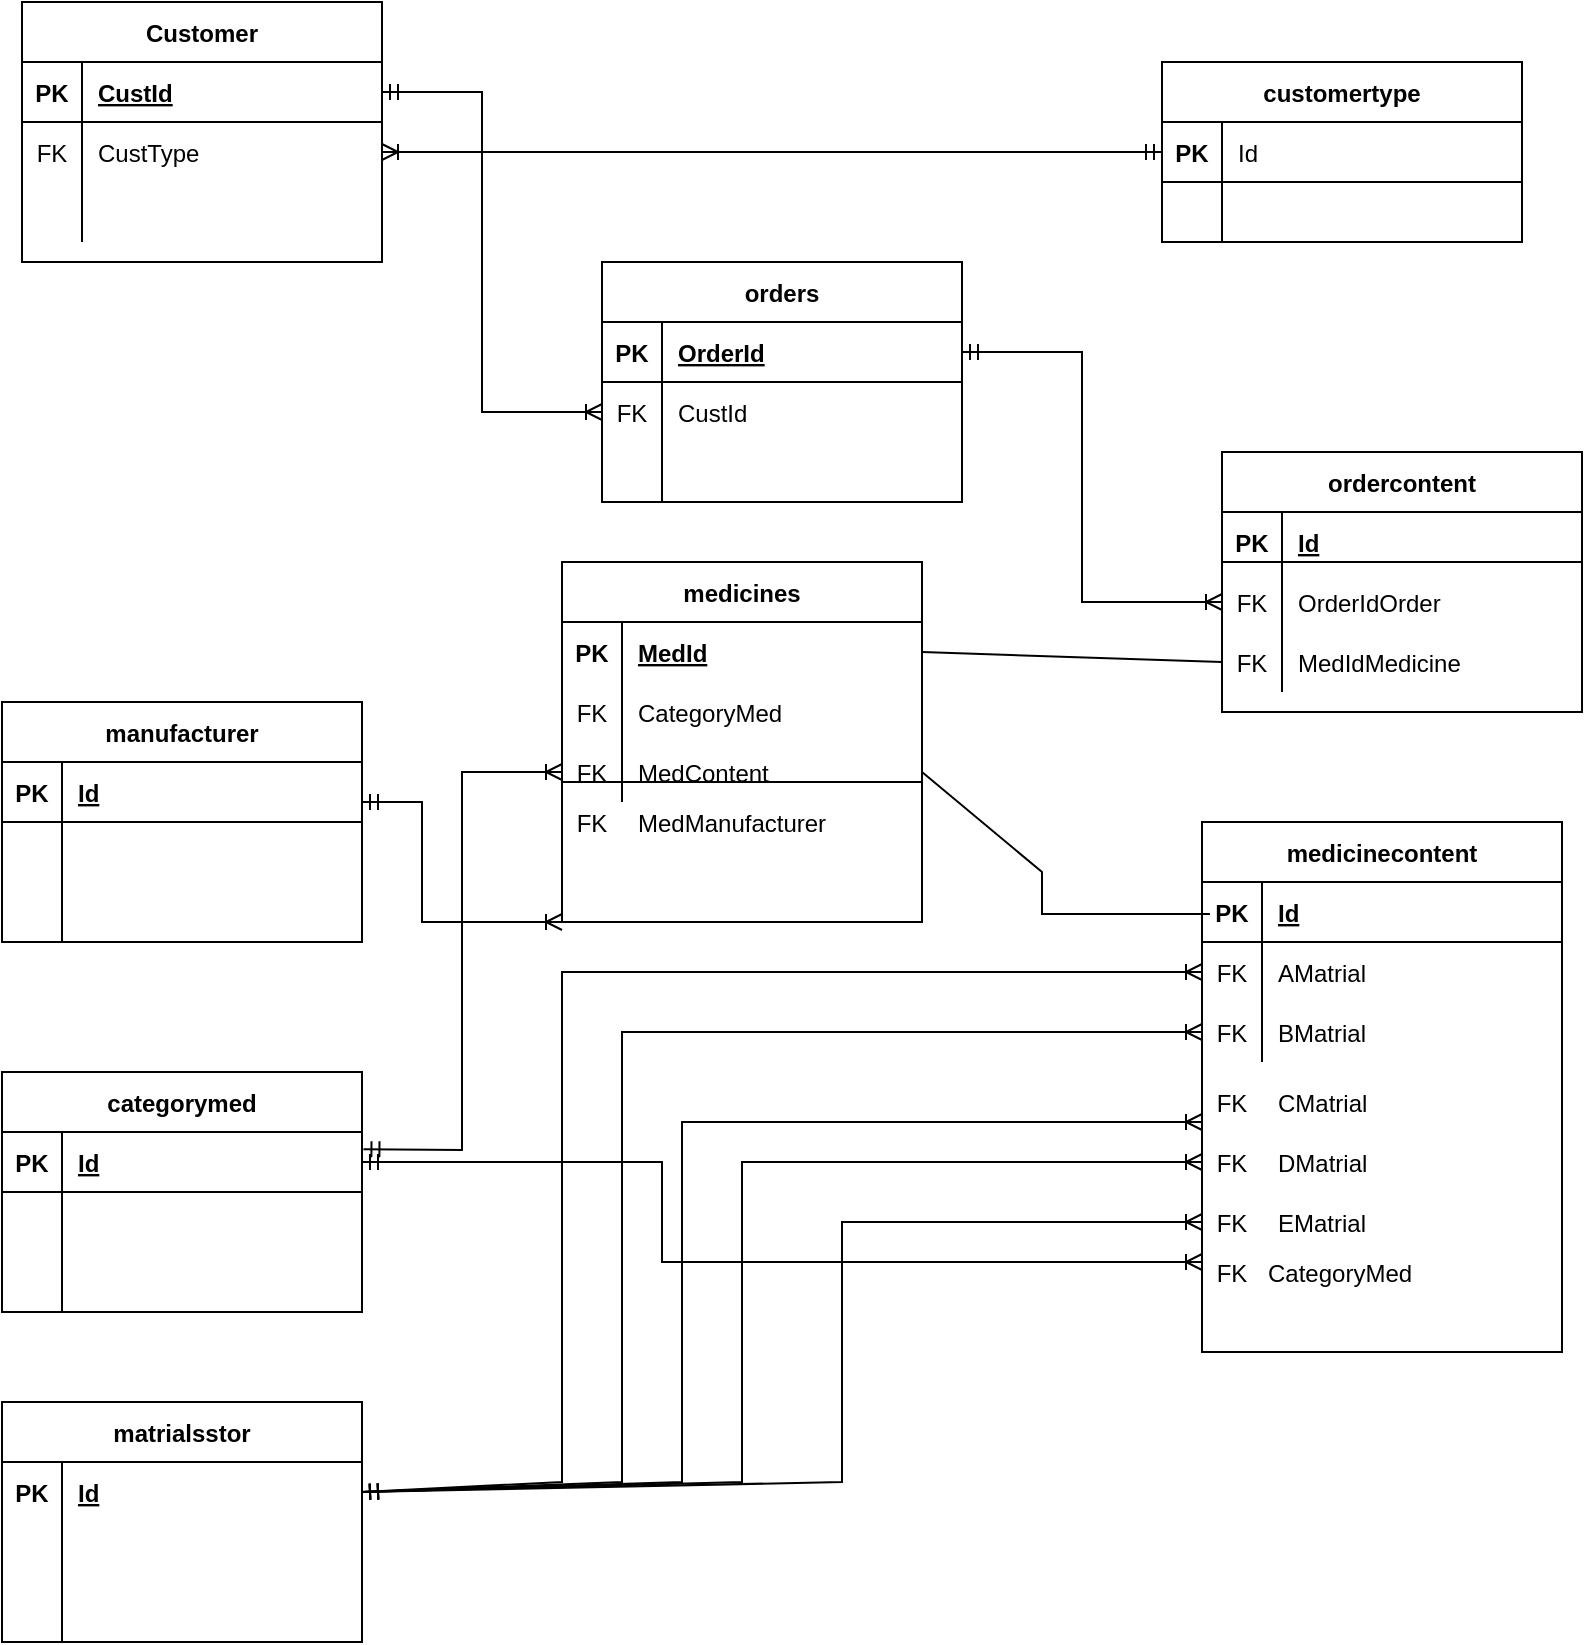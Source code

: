 <mxfile version="18.0.1" type="device"><diagram id="C5RBs43oDa-KdzZeNtuy" name="Page-1"><mxGraphModel dx="1278" dy="641" grid="1" gridSize="10" guides="1" tooltips="1" connect="1" arrows="1" fold="1" page="1" pageScale="1" pageWidth="827" pageHeight="1169" math="0" shadow="0"><root><mxCell id="WIyWlLk6GJQsqaUBKTNV-0"/><mxCell id="WIyWlLk6GJQsqaUBKTNV-1" parent="WIyWlLk6GJQsqaUBKTNV-0"/><mxCell id="3hdooBynMiAlXmGXLB-l-51" value="" style="fontSize=12;html=1;endArrow=ERoneToMany;startArrow=ERmandOne;rounded=0;exitX=1;exitY=0.667;exitDx=0;exitDy=0;exitPerimeter=0;" parent="WIyWlLk6GJQsqaUBKTNV-1" source="UzynnG4K169JAQrHwCgM-107" edge="1"><mxGeometry width="100" height="100" relative="1" as="geometry"><mxPoint x="400" y="910" as="sourcePoint"/><mxPoint x="290" y="480" as="targetPoint"/><Array as="points"><mxPoint x="220" y="420"/><mxPoint x="220" y="480"/></Array></mxGeometry></mxCell><mxCell id="UzynnG4K169JAQrHwCgM-10" value="Customer" style="shape=table;startSize=30;container=1;collapsible=1;childLayout=tableLayout;fixedRows=1;rowLines=0;fontStyle=1;align=center;resizeLast=1;" parent="WIyWlLk6GJQsqaUBKTNV-1" vertex="1"><mxGeometry x="20" y="20" width="180" height="130" as="geometry"/></mxCell><mxCell id="UzynnG4K169JAQrHwCgM-11" value="" style="shape=tableRow;horizontal=0;startSize=0;swimlaneHead=0;swimlaneBody=0;fillColor=none;collapsible=0;dropTarget=0;points=[[0,0.5],[1,0.5]];portConstraint=eastwest;top=0;left=0;right=0;bottom=0;" parent="UzynnG4K169JAQrHwCgM-10" vertex="1"><mxGeometry y="30" width="180" height="30" as="geometry"/></mxCell><mxCell id="UzynnG4K169JAQrHwCgM-12" value="PK" style="shape=partialRectangle;connectable=0;fillColor=none;top=0;left=0;bottom=0;right=0;editable=1;overflow=hidden;fontStyle=1" parent="UzynnG4K169JAQrHwCgM-11" vertex="1"><mxGeometry width="30" height="30" as="geometry"><mxRectangle width="30" height="30" as="alternateBounds"/></mxGeometry></mxCell><mxCell id="UzynnG4K169JAQrHwCgM-13" value="CustId" style="shape=partialRectangle;connectable=0;fillColor=none;top=0;left=0;bottom=0;right=0;align=left;spacingLeft=6;overflow=hidden;fontStyle=5" parent="UzynnG4K169JAQrHwCgM-11" vertex="1"><mxGeometry x="30" width="150" height="30" as="geometry"><mxRectangle width="150" height="30" as="alternateBounds"/></mxGeometry></mxCell><mxCell id="UzynnG4K169JAQrHwCgM-14" value="" style="shape=tableRow;horizontal=0;startSize=0;swimlaneHead=0;swimlaneBody=0;fillColor=none;collapsible=0;dropTarget=0;points=[[0,0.5],[1,0.5]];portConstraint=eastwest;top=0;left=0;right=0;bottom=0;" parent="UzynnG4K169JAQrHwCgM-10" vertex="1"><mxGeometry y="60" width="180" height="30" as="geometry"/></mxCell><mxCell id="UzynnG4K169JAQrHwCgM-15" value="FK" style="shape=partialRectangle;connectable=0;fillColor=none;top=0;left=0;bottom=0;right=0;editable=1;overflow=hidden;" parent="UzynnG4K169JAQrHwCgM-14" vertex="1"><mxGeometry width="30" height="30" as="geometry"><mxRectangle width="30" height="30" as="alternateBounds"/></mxGeometry></mxCell><mxCell id="UzynnG4K169JAQrHwCgM-16" value="CustType" style="shape=partialRectangle;connectable=0;fillColor=none;top=0;left=0;bottom=0;right=0;align=left;spacingLeft=6;overflow=hidden;" parent="UzynnG4K169JAQrHwCgM-14" vertex="1"><mxGeometry x="30" width="150" height="30" as="geometry"><mxRectangle width="150" height="30" as="alternateBounds"/></mxGeometry></mxCell><mxCell id="UzynnG4K169JAQrHwCgM-17" value="" style="shape=tableRow;horizontal=0;startSize=0;swimlaneHead=0;swimlaneBody=0;fillColor=none;collapsible=0;dropTarget=0;points=[[0,0.5],[1,0.5]];portConstraint=eastwest;top=0;left=0;right=0;bottom=0;" parent="UzynnG4K169JAQrHwCgM-10" vertex="1"><mxGeometry y="90" width="180" height="30" as="geometry"/></mxCell><mxCell id="UzynnG4K169JAQrHwCgM-18" value="" style="shape=partialRectangle;connectable=0;fillColor=none;top=0;left=0;bottom=0;right=0;editable=1;overflow=hidden;" parent="UzynnG4K169JAQrHwCgM-17" vertex="1"><mxGeometry width="30" height="30" as="geometry"><mxRectangle width="30" height="30" as="alternateBounds"/></mxGeometry></mxCell><mxCell id="UzynnG4K169JAQrHwCgM-19" value="" style="shape=partialRectangle;connectable=0;fillColor=none;top=0;left=0;bottom=0;right=0;align=left;spacingLeft=6;overflow=hidden;" parent="UzynnG4K169JAQrHwCgM-17" vertex="1"><mxGeometry x="30" width="150" height="30" as="geometry"><mxRectangle width="150" height="30" as="alternateBounds"/></mxGeometry></mxCell><mxCell id="UzynnG4K169JAQrHwCgM-20" value="" style="fontSize=12;html=1;endArrow=ERoneToMany;startArrow=ERmandOne;rounded=0;" parent="WIyWlLk6GJQsqaUBKTNV-1" source="UzynnG4K169JAQrHwCgM-22" target="UzynnG4K169JAQrHwCgM-14" edge="1"><mxGeometry width="100" height="100" relative="1" as="geometry"><mxPoint x="290" y="95" as="sourcePoint"/><mxPoint x="200" y="345" as="targetPoint"/></mxGeometry></mxCell><mxCell id="UzynnG4K169JAQrHwCgM-21" value="customertype" style="shape=table;startSize=30;container=1;collapsible=1;childLayout=tableLayout;fixedRows=1;rowLines=0;fontStyle=1;align=center;resizeLast=1;" parent="WIyWlLk6GJQsqaUBKTNV-1" vertex="1"><mxGeometry x="590" y="50" width="180" height="90" as="geometry"/></mxCell><mxCell id="UzynnG4K169JAQrHwCgM-22" value="" style="shape=tableRow;horizontal=0;startSize=0;swimlaneHead=0;swimlaneBody=0;fillColor=none;collapsible=0;dropTarget=0;points=[[0,0.5],[1,0.5]];portConstraint=eastwest;top=0;left=0;right=0;bottom=0;" parent="UzynnG4K169JAQrHwCgM-21" vertex="1"><mxGeometry y="30" width="180" height="30" as="geometry"/></mxCell><mxCell id="UzynnG4K169JAQrHwCgM-23" value="" style="shape=partialRectangle;connectable=0;fillColor=none;top=0;left=0;bottom=0;right=0;editable=1;overflow=hidden;" parent="UzynnG4K169JAQrHwCgM-22" vertex="1"><mxGeometry width="30" height="30" as="geometry"><mxRectangle width="30" height="30" as="alternateBounds"/></mxGeometry></mxCell><mxCell id="UzynnG4K169JAQrHwCgM-24" value="Id" style="shape=partialRectangle;connectable=0;fillColor=none;top=0;left=0;bottom=0;right=0;align=left;spacingLeft=6;overflow=hidden;" parent="UzynnG4K169JAQrHwCgM-22" vertex="1"><mxGeometry x="30" width="150" height="30" as="geometry"><mxRectangle width="150" height="30" as="alternateBounds"/></mxGeometry></mxCell><mxCell id="UzynnG4K169JAQrHwCgM-28" value="" style="shape=tableRow;horizontal=0;startSize=0;swimlaneHead=0;swimlaneBody=0;fillColor=none;collapsible=0;dropTarget=0;points=[[0,0.5],[1,0.5]];portConstraint=eastwest;top=0;left=0;right=0;bottom=0;" parent="UzynnG4K169JAQrHwCgM-21" vertex="1"><mxGeometry y="60" width="180" height="30" as="geometry"/></mxCell><mxCell id="UzynnG4K169JAQrHwCgM-29" value="" style="shape=partialRectangle;connectable=0;fillColor=none;top=0;left=0;bottom=0;right=0;editable=1;overflow=hidden;" parent="UzynnG4K169JAQrHwCgM-28" vertex="1"><mxGeometry width="30" height="30" as="geometry"><mxRectangle width="30" height="30" as="alternateBounds"/></mxGeometry></mxCell><mxCell id="UzynnG4K169JAQrHwCgM-30" value="" style="shape=partialRectangle;connectable=0;fillColor=none;top=0;left=0;bottom=0;right=0;align=left;spacingLeft=6;overflow=hidden;" parent="UzynnG4K169JAQrHwCgM-28" vertex="1"><mxGeometry x="30" width="150" height="30" as="geometry"><mxRectangle width="150" height="30" as="alternateBounds"/></mxGeometry></mxCell><mxCell id="UzynnG4K169JAQrHwCgM-31" value="orders" style="shape=table;startSize=30;container=1;collapsible=1;childLayout=tableLayout;fixedRows=1;rowLines=0;fontStyle=1;align=center;resizeLast=1;" parent="WIyWlLk6GJQsqaUBKTNV-1" vertex="1"><mxGeometry x="310" y="150" width="180" height="120" as="geometry"/></mxCell><mxCell id="UzynnG4K169JAQrHwCgM-32" value="" style="shape=tableRow;horizontal=0;startSize=0;swimlaneHead=0;swimlaneBody=0;fillColor=none;collapsible=0;dropTarget=0;points=[[0,0.5],[1,0.5]];portConstraint=eastwest;top=0;left=0;right=0;bottom=0;" parent="UzynnG4K169JAQrHwCgM-31" vertex="1"><mxGeometry y="30" width="180" height="30" as="geometry"/></mxCell><mxCell id="UzynnG4K169JAQrHwCgM-33" value="PK" style="shape=partialRectangle;connectable=0;fillColor=none;top=0;left=0;bottom=0;right=0;editable=1;overflow=hidden;fontStyle=1" parent="UzynnG4K169JAQrHwCgM-32" vertex="1"><mxGeometry width="30" height="30" as="geometry"><mxRectangle width="30" height="30" as="alternateBounds"/></mxGeometry></mxCell><mxCell id="UzynnG4K169JAQrHwCgM-34" value="OrderId" style="shape=partialRectangle;connectable=0;fillColor=none;top=0;left=0;bottom=0;right=0;align=left;spacingLeft=6;overflow=hidden;fontStyle=5" parent="UzynnG4K169JAQrHwCgM-32" vertex="1"><mxGeometry x="30" width="150" height="30" as="geometry"><mxRectangle width="150" height="30" as="alternateBounds"/></mxGeometry></mxCell><mxCell id="UzynnG4K169JAQrHwCgM-35" value="" style="shape=tableRow;horizontal=0;startSize=0;swimlaneHead=0;swimlaneBody=0;fillColor=none;collapsible=0;dropTarget=0;points=[[0,0.5],[1,0.5]];portConstraint=eastwest;top=0;left=0;right=0;bottom=0;" parent="UzynnG4K169JAQrHwCgM-31" vertex="1"><mxGeometry y="60" width="180" height="30" as="geometry"/></mxCell><mxCell id="UzynnG4K169JAQrHwCgM-36" value="FK" style="shape=partialRectangle;connectable=0;fillColor=none;top=0;left=0;bottom=0;right=0;editable=1;overflow=hidden;" parent="UzynnG4K169JAQrHwCgM-35" vertex="1"><mxGeometry width="30" height="30" as="geometry"><mxRectangle width="30" height="30" as="alternateBounds"/></mxGeometry></mxCell><mxCell id="UzynnG4K169JAQrHwCgM-37" value="CustId" style="shape=partialRectangle;connectable=0;fillColor=none;top=0;left=0;bottom=0;right=0;align=left;spacingLeft=6;overflow=hidden;" parent="UzynnG4K169JAQrHwCgM-35" vertex="1"><mxGeometry x="30" width="150" height="30" as="geometry"><mxRectangle width="150" height="30" as="alternateBounds"/></mxGeometry></mxCell><mxCell id="UzynnG4K169JAQrHwCgM-38" value="" style="shape=tableRow;horizontal=0;startSize=0;swimlaneHead=0;swimlaneBody=0;fillColor=none;collapsible=0;dropTarget=0;points=[[0,0.5],[1,0.5]];portConstraint=eastwest;top=0;left=0;right=0;bottom=0;" parent="UzynnG4K169JAQrHwCgM-31" vertex="1"><mxGeometry y="90" width="180" height="30" as="geometry"/></mxCell><mxCell id="UzynnG4K169JAQrHwCgM-39" value="" style="shape=partialRectangle;connectable=0;fillColor=none;top=0;left=0;bottom=0;right=0;editable=1;overflow=hidden;" parent="UzynnG4K169JAQrHwCgM-38" vertex="1"><mxGeometry width="30" height="30" as="geometry"><mxRectangle width="30" height="30" as="alternateBounds"/></mxGeometry></mxCell><mxCell id="UzynnG4K169JAQrHwCgM-40" value="" style="shape=partialRectangle;connectable=0;fillColor=none;top=0;left=0;bottom=0;right=0;align=left;spacingLeft=6;overflow=hidden;" parent="UzynnG4K169JAQrHwCgM-38" vertex="1"><mxGeometry x="30" width="150" height="30" as="geometry"><mxRectangle width="150" height="30" as="alternateBounds"/></mxGeometry></mxCell><mxCell id="UzynnG4K169JAQrHwCgM-41" value="" style="fontSize=12;html=1;endArrow=ERoneToMany;startArrow=ERmandOne;rounded=0;entryX=0;entryY=0.5;entryDx=0;entryDy=0;exitX=1;exitY=0.5;exitDx=0;exitDy=0;" parent="WIyWlLk6GJQsqaUBKTNV-1" source="UzynnG4K169JAQrHwCgM-11" target="UzynnG4K169JAQrHwCgM-35" edge="1"><mxGeometry width="100" height="100" relative="1" as="geometry"><mxPoint x="200" y="60" as="sourcePoint"/><mxPoint x="210" y="105" as="targetPoint"/><Array as="points"><mxPoint x="250" y="65"/><mxPoint x="250" y="225"/></Array></mxGeometry></mxCell><mxCell id="UzynnG4K169JAQrHwCgM-42" value="ordercontent" style="shape=table;startSize=30;container=1;collapsible=1;childLayout=tableLayout;fixedRows=1;rowLines=0;fontStyle=1;align=center;resizeLast=1;" parent="WIyWlLk6GJQsqaUBKTNV-1" vertex="1"><mxGeometry x="620" y="245" width="180" height="130" as="geometry"/></mxCell><mxCell id="UzynnG4K169JAQrHwCgM-43" value="" style="shape=tableRow;horizontal=0;startSize=0;swimlaneHead=0;swimlaneBody=0;fillColor=none;collapsible=0;dropTarget=0;points=[[0,0.5],[1,0.5]];portConstraint=eastwest;top=0;left=0;right=0;bottom=0;shadow=0;sketch=0;rounded=0;swimlaneLine=1;" parent="UzynnG4K169JAQrHwCgM-42" vertex="1"><mxGeometry y="30" width="180" height="30" as="geometry"/></mxCell><mxCell id="UzynnG4K169JAQrHwCgM-44" value="" style="shape=partialRectangle;connectable=0;fillColor=none;top=0;left=0;bottom=0;right=0;editable=1;overflow=hidden;fontStyle=1" parent="UzynnG4K169JAQrHwCgM-43" vertex="1"><mxGeometry width="30" height="30" as="geometry"><mxRectangle width="30" height="30" as="alternateBounds"/></mxGeometry></mxCell><mxCell id="UzynnG4K169JAQrHwCgM-45" value="Id" style="shape=partialRectangle;connectable=0;fillColor=none;top=0;left=0;bottom=0;right=0;align=left;spacingLeft=6;overflow=hidden;fontStyle=5;strokeWidth=1;strokeColor=default;perimeterSpacing=0;" parent="UzynnG4K169JAQrHwCgM-43" vertex="1"><mxGeometry x="30" width="150" height="30" as="geometry"><mxRectangle width="150" height="30" as="alternateBounds"/></mxGeometry></mxCell><mxCell id="UzynnG4K169JAQrHwCgM-46" value="" style="shape=tableRow;horizontal=0;startSize=0;swimlaneHead=0;swimlaneBody=0;fillColor=none;collapsible=0;dropTarget=0;points=[[0,0.5],[1,0.5]];portConstraint=eastwest;top=0;left=0;right=0;bottom=0;" parent="UzynnG4K169JAQrHwCgM-42" vertex="1"><mxGeometry y="60" width="180" height="30" as="geometry"/></mxCell><mxCell id="UzynnG4K169JAQrHwCgM-47" value="FK" style="shape=partialRectangle;connectable=0;fillColor=none;top=0;left=0;bottom=0;right=0;editable=1;overflow=hidden;" parent="UzynnG4K169JAQrHwCgM-46" vertex="1"><mxGeometry width="30" height="30" as="geometry"><mxRectangle width="30" height="30" as="alternateBounds"/></mxGeometry></mxCell><mxCell id="UzynnG4K169JAQrHwCgM-48" value="OrderIdOrder" style="shape=partialRectangle;connectable=0;fillColor=none;top=0;left=0;bottom=0;right=0;align=left;spacingLeft=6;overflow=hidden;" parent="UzynnG4K169JAQrHwCgM-46" vertex="1"><mxGeometry x="30" width="150" height="30" as="geometry"><mxRectangle width="150" height="30" as="alternateBounds"/></mxGeometry></mxCell><mxCell id="UzynnG4K169JAQrHwCgM-49" value="" style="shape=tableRow;horizontal=0;startSize=0;swimlaneHead=0;swimlaneBody=0;fillColor=none;collapsible=0;dropTarget=0;points=[[0,0.5],[1,0.5]];portConstraint=eastwest;top=0;left=0;right=0;bottom=0;" parent="UzynnG4K169JAQrHwCgM-42" vertex="1"><mxGeometry y="90" width="180" height="30" as="geometry"/></mxCell><mxCell id="UzynnG4K169JAQrHwCgM-50" value="FK" style="shape=partialRectangle;connectable=0;fillColor=none;top=0;left=0;bottom=0;right=0;editable=1;overflow=hidden;" parent="UzynnG4K169JAQrHwCgM-49" vertex="1"><mxGeometry width="30" height="30" as="geometry"><mxRectangle width="30" height="30" as="alternateBounds"/></mxGeometry></mxCell><mxCell id="UzynnG4K169JAQrHwCgM-51" value="MedIdMedicine" style="shape=partialRectangle;connectable=0;fillColor=none;top=0;left=0;bottom=0;right=0;align=left;spacingLeft=6;overflow=hidden;" parent="UzynnG4K169JAQrHwCgM-49" vertex="1"><mxGeometry x="30" width="150" height="30" as="geometry"><mxRectangle width="150" height="30" as="alternateBounds"/></mxGeometry></mxCell><mxCell id="UzynnG4K169JAQrHwCgM-52" value="" style="fontSize=12;html=1;endArrow=ERoneToMany;startArrow=ERmandOne;rounded=0;entryX=0;entryY=0.5;entryDx=0;entryDy=0;exitX=1;exitY=0.5;exitDx=0;exitDy=0;" parent="WIyWlLk6GJQsqaUBKTNV-1" source="UzynnG4K169JAQrHwCgM-32" target="UzynnG4K169JAQrHwCgM-46" edge="1"><mxGeometry width="100" height="100" relative="1" as="geometry"><mxPoint x="200" y="320" as="sourcePoint"/><mxPoint x="120" y="260" as="targetPoint"/><Array as="points"><mxPoint x="550" y="195"/><mxPoint x="550" y="320"/></Array></mxGeometry></mxCell><mxCell id="UzynnG4K169JAQrHwCgM-54" value="medicines" style="shape=table;startSize=30;container=1;collapsible=1;childLayout=tableLayout;fixedRows=1;rowLines=0;fontStyle=1;align=center;resizeLast=1;" parent="WIyWlLk6GJQsqaUBKTNV-1" vertex="1"><mxGeometry x="290" y="300" width="180" height="180" as="geometry"/></mxCell><mxCell id="UzynnG4K169JAQrHwCgM-55" value="" style="shape=tableRow;horizontal=0;startSize=0;swimlaneHead=0;swimlaneBody=0;fillColor=none;collapsible=0;dropTarget=0;points=[[0,0.5],[1,0.5]];portConstraint=eastwest;top=0;left=0;right=0;bottom=0;" parent="UzynnG4K169JAQrHwCgM-54" vertex="1"><mxGeometry y="30" width="180" height="30" as="geometry"/></mxCell><mxCell id="UzynnG4K169JAQrHwCgM-56" value="PK" style="shape=partialRectangle;connectable=0;fillColor=none;top=0;left=0;bottom=0;right=0;editable=1;overflow=hidden;fontStyle=1" parent="UzynnG4K169JAQrHwCgM-55" vertex="1"><mxGeometry width="30" height="30" as="geometry"><mxRectangle width="30" height="30" as="alternateBounds"/></mxGeometry></mxCell><mxCell id="UzynnG4K169JAQrHwCgM-57" value="MedId" style="shape=partialRectangle;connectable=0;fillColor=none;top=0;left=0;bottom=0;right=0;align=left;spacingLeft=6;overflow=hidden;fontStyle=5" parent="UzynnG4K169JAQrHwCgM-55" vertex="1"><mxGeometry x="30" width="150" height="30" as="geometry"><mxRectangle width="150" height="30" as="alternateBounds"/></mxGeometry></mxCell><mxCell id="UzynnG4K169JAQrHwCgM-58" value="" style="shape=tableRow;horizontal=0;startSize=0;swimlaneHead=0;swimlaneBody=0;fillColor=none;collapsible=0;dropTarget=0;points=[[0,0.5],[1,0.5]];portConstraint=eastwest;top=0;left=0;right=0;bottom=0;" parent="UzynnG4K169JAQrHwCgM-54" vertex="1"><mxGeometry y="60" width="180" height="30" as="geometry"/></mxCell><mxCell id="UzynnG4K169JAQrHwCgM-59" value="FK" style="shape=partialRectangle;connectable=0;fillColor=none;top=0;left=0;bottom=0;right=0;editable=1;overflow=hidden;" parent="UzynnG4K169JAQrHwCgM-58" vertex="1"><mxGeometry width="30" height="30" as="geometry"><mxRectangle width="30" height="30" as="alternateBounds"/></mxGeometry></mxCell><mxCell id="UzynnG4K169JAQrHwCgM-60" value="CategoryMed" style="shape=partialRectangle;connectable=0;fillColor=none;top=0;left=0;bottom=0;right=0;align=left;spacingLeft=6;overflow=hidden;" parent="UzynnG4K169JAQrHwCgM-58" vertex="1"><mxGeometry x="30" width="150" height="30" as="geometry"><mxRectangle width="150" height="30" as="alternateBounds"/></mxGeometry></mxCell><mxCell id="UzynnG4K169JAQrHwCgM-61" value="" style="shape=tableRow;horizontal=0;startSize=0;swimlaneHead=0;swimlaneBody=0;fillColor=none;collapsible=0;dropTarget=0;points=[[0,0.5],[1,0.5]];portConstraint=eastwest;top=0;left=0;right=0;bottom=0;" parent="UzynnG4K169JAQrHwCgM-54" vertex="1"><mxGeometry y="90" width="180" height="30" as="geometry"/></mxCell><mxCell id="UzynnG4K169JAQrHwCgM-62" value="FK" style="shape=partialRectangle;connectable=0;fillColor=none;top=0;left=0;bottom=0;right=0;editable=1;overflow=hidden;" parent="UzynnG4K169JAQrHwCgM-61" vertex="1"><mxGeometry width="30" height="30" as="geometry"><mxRectangle width="30" height="30" as="alternateBounds"/></mxGeometry></mxCell><mxCell id="UzynnG4K169JAQrHwCgM-63" value="MedContent" style="shape=partialRectangle;connectable=0;fillColor=none;top=0;left=0;bottom=0;right=0;align=left;spacingLeft=6;overflow=hidden;" parent="UzynnG4K169JAQrHwCgM-61" vertex="1"><mxGeometry x="30" width="150" height="30" as="geometry"><mxRectangle width="150" height="30" as="alternateBounds"/></mxGeometry></mxCell><mxCell id="UzynnG4K169JAQrHwCgM-64" value="" style="shape=tableRow;horizontal=0;startSize=0;swimlaneHead=0;swimlaneBody=0;fillColor=none;collapsible=0;dropTarget=0;points=[[0,0.5],[1,0.5]];portConstraint=eastwest;top=0;left=0;right=0;bottom=1;" parent="WIyWlLk6GJQsqaUBKTNV-1" vertex="1"><mxGeometry x="620" y="270" width="180" height="30" as="geometry"/></mxCell><mxCell id="UzynnG4K169JAQrHwCgM-65" value="PK" style="shape=partialRectangle;connectable=0;fillColor=none;top=0;left=0;bottom=0;right=0;fontStyle=1;overflow=hidden;" parent="UzynnG4K169JAQrHwCgM-64" vertex="1"><mxGeometry y="5" width="30" height="30" as="geometry"><mxRectangle width="30" height="30" as="alternateBounds"/></mxGeometry></mxCell><mxCell id="UzynnG4K169JAQrHwCgM-68" value="" style="shape=tableRow;horizontal=0;startSize=0;swimlaneHead=0;swimlaneBody=0;fillColor=none;collapsible=0;dropTarget=0;points=[[0,0.5],[1,0.5]];portConstraint=eastwest;top=0;left=0;right=0;bottom=1;" parent="WIyWlLk6GJQsqaUBKTNV-1" vertex="1"><mxGeometry x="590" y="100" width="180" height="10" as="geometry"/></mxCell><mxCell id="UzynnG4K169JAQrHwCgM-69" value="PK" style="shape=partialRectangle;connectable=0;fillColor=none;top=0;left=0;bottom=0;right=0;fontStyle=1;overflow=hidden;" parent="WIyWlLk6GJQsqaUBKTNV-1" vertex="1"><mxGeometry x="590" y="80" width="30" height="30" as="geometry"><mxRectangle width="30" height="30" as="alternateBounds"/></mxGeometry></mxCell><mxCell id="UzynnG4K169JAQrHwCgM-70" value="" style="shape=tableRow;horizontal=0;startSize=0;swimlaneHead=0;swimlaneBody=0;fillColor=none;collapsible=0;dropTarget=0;points=[[0,0.5],[1,0.5]];portConstraint=eastwest;top=0;left=0;right=0;bottom=1;fontStyle=1" parent="WIyWlLk6GJQsqaUBKTNV-1" vertex="1"><mxGeometry x="20" y="70" width="180" height="10" as="geometry"/></mxCell><mxCell id="UzynnG4K169JAQrHwCgM-71" value="" style="shape=tableRow;horizontal=0;startSize=0;swimlaneHead=0;swimlaneBody=0;fillColor=none;collapsible=0;dropTarget=0;points=[[0,0.5],[1,0.5]];portConstraint=eastwest;top=0;left=0;right=0;bottom=1;fontStyle=1" parent="WIyWlLk6GJQsqaUBKTNV-1" vertex="1"><mxGeometry x="310" y="200" width="180" height="10" as="geometry"/></mxCell><mxCell id="UzynnG4K169JAQrHwCgM-73" value="MedManufacturer" style="shape=partialRectangle;connectable=0;fillColor=none;top=0;left=0;bottom=0;right=0;align=left;spacingLeft=6;overflow=hidden;" parent="WIyWlLk6GJQsqaUBKTNV-1" vertex="1"><mxGeometry x="320" y="415" width="150" height="30" as="geometry"><mxRectangle width="150" height="30" as="alternateBounds"/></mxGeometry></mxCell><mxCell id="UzynnG4K169JAQrHwCgM-74" value="FK" style="shape=partialRectangle;connectable=0;fillColor=none;top=0;left=0;bottom=0;right=0;editable=1;overflow=hidden;" parent="WIyWlLk6GJQsqaUBKTNV-1" vertex="1"><mxGeometry x="290" y="415" width="30" height="30" as="geometry"><mxRectangle width="30" height="30" as="alternateBounds"/></mxGeometry></mxCell><mxCell id="UzynnG4K169JAQrHwCgM-106" value="manufacturer" style="shape=table;startSize=30;container=1;collapsible=1;childLayout=tableLayout;fixedRows=1;rowLines=0;fontStyle=1;align=center;resizeLast=1;" parent="WIyWlLk6GJQsqaUBKTNV-1" vertex="1"><mxGeometry x="10" y="370" width="180" height="120" as="geometry"/></mxCell><mxCell id="UzynnG4K169JAQrHwCgM-107" value="" style="shape=tableRow;horizontal=0;startSize=0;swimlaneHead=0;swimlaneBody=0;fillColor=none;collapsible=0;dropTarget=0;points=[[0,0.5],[1,0.5]];portConstraint=eastwest;top=0;left=0;right=0;bottom=0;" parent="UzynnG4K169JAQrHwCgM-106" vertex="1"><mxGeometry y="30" width="180" height="30" as="geometry"/></mxCell><mxCell id="UzynnG4K169JAQrHwCgM-108" value="PK" style="shape=partialRectangle;connectable=0;fillColor=none;top=0;left=0;bottom=0;right=0;editable=1;overflow=hidden;fontStyle=1" parent="UzynnG4K169JAQrHwCgM-107" vertex="1"><mxGeometry width="30" height="30" as="geometry"><mxRectangle width="30" height="30" as="alternateBounds"/></mxGeometry></mxCell><mxCell id="UzynnG4K169JAQrHwCgM-109" value="Id" style="shape=partialRectangle;connectable=0;fillColor=none;top=0;left=0;bottom=0;right=0;align=left;spacingLeft=6;overflow=hidden;fontStyle=5" parent="UzynnG4K169JAQrHwCgM-107" vertex="1"><mxGeometry x="30" width="150" height="30" as="geometry"><mxRectangle width="150" height="30" as="alternateBounds"/></mxGeometry></mxCell><mxCell id="UzynnG4K169JAQrHwCgM-110" value="" style="shape=tableRow;horizontal=0;startSize=0;swimlaneHead=0;swimlaneBody=0;fillColor=none;collapsible=0;dropTarget=0;points=[[0,0.5],[1,0.5]];portConstraint=eastwest;top=0;left=0;right=0;bottom=0;" parent="UzynnG4K169JAQrHwCgM-106" vertex="1"><mxGeometry y="60" width="180" height="30" as="geometry"/></mxCell><mxCell id="UzynnG4K169JAQrHwCgM-111" value="" style="shape=partialRectangle;connectable=0;fillColor=none;top=0;left=0;bottom=0;right=0;editable=1;overflow=hidden;" parent="UzynnG4K169JAQrHwCgM-110" vertex="1"><mxGeometry width="30" height="30" as="geometry"><mxRectangle width="30" height="30" as="alternateBounds"/></mxGeometry></mxCell><mxCell id="UzynnG4K169JAQrHwCgM-112" value="" style="shape=partialRectangle;connectable=0;fillColor=none;top=0;left=0;bottom=0;right=0;align=left;spacingLeft=6;overflow=hidden;" parent="UzynnG4K169JAQrHwCgM-110" vertex="1"><mxGeometry x="30" width="150" height="30" as="geometry"><mxRectangle width="150" height="30" as="alternateBounds"/></mxGeometry></mxCell><mxCell id="UzynnG4K169JAQrHwCgM-113" value="" style="shape=tableRow;horizontal=0;startSize=0;swimlaneHead=0;swimlaneBody=0;fillColor=none;collapsible=0;dropTarget=0;points=[[0,0.5],[1,0.5]];portConstraint=eastwest;top=0;left=0;right=0;bottom=0;" parent="UzynnG4K169JAQrHwCgM-106" vertex="1"><mxGeometry y="90" width="180" height="30" as="geometry"/></mxCell><mxCell id="UzynnG4K169JAQrHwCgM-114" value="" style="shape=partialRectangle;connectable=0;fillColor=none;top=0;left=0;bottom=0;right=0;editable=1;overflow=hidden;" parent="UzynnG4K169JAQrHwCgM-113" vertex="1"><mxGeometry width="30" height="30" as="geometry"><mxRectangle width="30" height="30" as="alternateBounds"/></mxGeometry></mxCell><mxCell id="UzynnG4K169JAQrHwCgM-115" value="" style="shape=partialRectangle;connectable=0;fillColor=none;top=0;left=0;bottom=0;right=0;align=left;spacingLeft=6;overflow=hidden;" parent="UzynnG4K169JAQrHwCgM-113" vertex="1"><mxGeometry x="30" width="150" height="30" as="geometry"><mxRectangle width="150" height="30" as="alternateBounds"/></mxGeometry></mxCell><mxCell id="UzynnG4K169JAQrHwCgM-127" value="" style="shape=tableRow;horizontal=0;startSize=0;swimlaneHead=0;swimlaneBody=0;fillColor=none;collapsible=0;dropTarget=0;points=[[0,0.5],[1,0.5]];portConstraint=eastwest;top=0;left=0;right=0;bottom=1;fontStyle=1" parent="WIyWlLk6GJQsqaUBKTNV-1" vertex="1"><mxGeometry x="10" y="420" width="180" height="10" as="geometry"/></mxCell><mxCell id="UzynnG4K169JAQrHwCgM-128" value="categorymed" style="shape=table;startSize=30;container=1;collapsible=1;childLayout=tableLayout;fixedRows=1;rowLines=0;fontStyle=1;align=center;resizeLast=1;" parent="WIyWlLk6GJQsqaUBKTNV-1" vertex="1"><mxGeometry x="10" y="555" width="180" height="120" as="geometry"/></mxCell><mxCell id="UzynnG4K169JAQrHwCgM-129" value="" style="shape=tableRow;horizontal=0;startSize=0;swimlaneHead=0;swimlaneBody=0;fillColor=none;collapsible=0;dropTarget=0;points=[[0,0.5],[1,0.5]];portConstraint=eastwest;top=0;left=0;right=0;bottom=0;" parent="UzynnG4K169JAQrHwCgM-128" vertex="1"><mxGeometry y="30" width="180" height="30" as="geometry"/></mxCell><mxCell id="UzynnG4K169JAQrHwCgM-130" value="PK" style="shape=partialRectangle;connectable=0;fillColor=none;top=0;left=0;bottom=0;right=0;editable=1;overflow=hidden;fontStyle=1" parent="UzynnG4K169JAQrHwCgM-129" vertex="1"><mxGeometry width="30" height="30" as="geometry"><mxRectangle width="30" height="30" as="alternateBounds"/></mxGeometry></mxCell><mxCell id="UzynnG4K169JAQrHwCgM-131" value="Id" style="shape=partialRectangle;connectable=0;fillColor=none;top=0;left=0;bottom=0;right=0;align=left;spacingLeft=6;overflow=hidden;fontStyle=5" parent="UzynnG4K169JAQrHwCgM-129" vertex="1"><mxGeometry x="30" width="150" height="30" as="geometry"><mxRectangle width="150" height="30" as="alternateBounds"/></mxGeometry></mxCell><mxCell id="UzynnG4K169JAQrHwCgM-132" value="" style="shape=tableRow;horizontal=0;startSize=0;swimlaneHead=0;swimlaneBody=0;fillColor=none;collapsible=0;dropTarget=0;points=[[0,0.5],[1,0.5]];portConstraint=eastwest;top=0;left=0;right=0;bottom=0;" parent="UzynnG4K169JAQrHwCgM-128" vertex="1"><mxGeometry y="60" width="180" height="30" as="geometry"/></mxCell><mxCell id="UzynnG4K169JAQrHwCgM-133" value="" style="shape=partialRectangle;connectable=0;fillColor=none;top=0;left=0;bottom=0;right=0;editable=1;overflow=hidden;" parent="UzynnG4K169JAQrHwCgM-132" vertex="1"><mxGeometry width="30" height="30" as="geometry"><mxRectangle width="30" height="30" as="alternateBounds"/></mxGeometry></mxCell><mxCell id="UzynnG4K169JAQrHwCgM-134" value="" style="shape=partialRectangle;connectable=0;fillColor=none;top=0;left=0;bottom=0;right=0;align=left;spacingLeft=6;overflow=hidden;" parent="UzynnG4K169JAQrHwCgM-132" vertex="1"><mxGeometry x="30" width="150" height="30" as="geometry"><mxRectangle width="150" height="30" as="alternateBounds"/></mxGeometry></mxCell><mxCell id="UzynnG4K169JAQrHwCgM-135" value="" style="shape=tableRow;horizontal=0;startSize=0;swimlaneHead=0;swimlaneBody=0;fillColor=none;collapsible=0;dropTarget=0;points=[[0,0.5],[1,0.5]];portConstraint=eastwest;top=0;left=0;right=0;bottom=0;" parent="UzynnG4K169JAQrHwCgM-128" vertex="1"><mxGeometry y="90" width="180" height="30" as="geometry"/></mxCell><mxCell id="UzynnG4K169JAQrHwCgM-136" value="" style="shape=partialRectangle;connectable=0;fillColor=none;top=0;left=0;bottom=0;right=0;editable=1;overflow=hidden;" parent="UzynnG4K169JAQrHwCgM-135" vertex="1"><mxGeometry width="30" height="30" as="geometry"><mxRectangle width="30" height="30" as="alternateBounds"/></mxGeometry></mxCell><mxCell id="UzynnG4K169JAQrHwCgM-137" value="" style="shape=partialRectangle;connectable=0;fillColor=none;top=0;left=0;bottom=0;right=0;align=left;spacingLeft=6;overflow=hidden;" parent="UzynnG4K169JAQrHwCgM-135" vertex="1"><mxGeometry x="30" width="150" height="30" as="geometry"><mxRectangle width="150" height="30" as="alternateBounds"/></mxGeometry></mxCell><mxCell id="UzynnG4K169JAQrHwCgM-138" value="" style="shape=tableRow;horizontal=0;startSize=0;swimlaneHead=0;swimlaneBody=0;fillColor=none;collapsible=0;dropTarget=0;points=[[0,0.5],[1,0.5]];portConstraint=eastwest;top=0;left=0;right=0;bottom=1;fontStyle=1" parent="WIyWlLk6GJQsqaUBKTNV-1" vertex="1"><mxGeometry x="10" y="605" width="180" height="10" as="geometry"/></mxCell><mxCell id="UzynnG4K169JAQrHwCgM-139" value="medicinecontent" style="shape=table;startSize=30;container=1;collapsible=1;childLayout=tableLayout;fixedRows=1;rowLines=0;fontStyle=1;align=center;resizeLast=1;" parent="WIyWlLk6GJQsqaUBKTNV-1" vertex="1"><mxGeometry x="610" y="430" width="180" height="265" as="geometry"/></mxCell><mxCell id="UzynnG4K169JAQrHwCgM-140" value="" style="shape=tableRow;horizontal=0;startSize=0;swimlaneHead=0;swimlaneBody=0;fillColor=none;collapsible=0;dropTarget=0;points=[[0,0.5],[1,0.5]];portConstraint=eastwest;top=0;left=0;right=0;bottom=0;" parent="UzynnG4K169JAQrHwCgM-139" vertex="1"><mxGeometry y="30" width="180" height="30" as="geometry"/></mxCell><mxCell id="UzynnG4K169JAQrHwCgM-141" value="PK" style="shape=partialRectangle;connectable=0;fillColor=none;top=0;left=0;bottom=0;right=0;editable=1;overflow=hidden;fontStyle=1" parent="UzynnG4K169JAQrHwCgM-140" vertex="1"><mxGeometry width="30" height="30" as="geometry"><mxRectangle width="30" height="30" as="alternateBounds"/></mxGeometry></mxCell><mxCell id="UzynnG4K169JAQrHwCgM-142" value="Id" style="shape=partialRectangle;connectable=0;fillColor=none;top=0;left=0;bottom=0;right=0;align=left;spacingLeft=6;overflow=hidden;fontStyle=5" parent="UzynnG4K169JAQrHwCgM-140" vertex="1"><mxGeometry x="30" width="150" height="30" as="geometry"><mxRectangle width="150" height="30" as="alternateBounds"/></mxGeometry></mxCell><mxCell id="UzynnG4K169JAQrHwCgM-143" value="" style="shape=tableRow;horizontal=0;startSize=0;swimlaneHead=0;swimlaneBody=0;fillColor=none;collapsible=0;dropTarget=0;points=[[0,0.5],[1,0.5]];portConstraint=eastwest;top=0;left=0;right=0;bottom=0;" parent="UzynnG4K169JAQrHwCgM-139" vertex="1"><mxGeometry y="60" width="180" height="30" as="geometry"/></mxCell><mxCell id="UzynnG4K169JAQrHwCgM-144" value="FK" style="shape=partialRectangle;connectable=0;fillColor=none;top=0;left=0;bottom=0;right=0;editable=1;overflow=hidden;" parent="UzynnG4K169JAQrHwCgM-143" vertex="1"><mxGeometry width="30" height="30" as="geometry"><mxRectangle width="30" height="30" as="alternateBounds"/></mxGeometry></mxCell><mxCell id="UzynnG4K169JAQrHwCgM-145" value="AMatrial" style="shape=partialRectangle;connectable=0;fillColor=none;top=0;left=0;bottom=0;right=0;align=left;spacingLeft=6;overflow=hidden;" parent="UzynnG4K169JAQrHwCgM-143" vertex="1"><mxGeometry x="30" width="150" height="30" as="geometry"><mxRectangle width="150" height="30" as="alternateBounds"/></mxGeometry></mxCell><mxCell id="UzynnG4K169JAQrHwCgM-146" value="" style="shape=tableRow;horizontal=0;startSize=0;swimlaneHead=0;swimlaneBody=0;fillColor=none;collapsible=0;dropTarget=0;points=[[0,0.5],[1,0.5]];portConstraint=eastwest;top=0;left=0;right=0;bottom=0;" parent="UzynnG4K169JAQrHwCgM-139" vertex="1"><mxGeometry y="90" width="180" height="30" as="geometry"/></mxCell><mxCell id="UzynnG4K169JAQrHwCgM-147" value="FK" style="shape=partialRectangle;connectable=0;fillColor=none;top=0;left=0;bottom=0;right=0;editable=1;overflow=hidden;" parent="UzynnG4K169JAQrHwCgM-146" vertex="1"><mxGeometry width="30" height="30" as="geometry"><mxRectangle width="30" height="30" as="alternateBounds"/></mxGeometry></mxCell><mxCell id="UzynnG4K169JAQrHwCgM-148" value="BMatrial" style="shape=partialRectangle;connectable=0;fillColor=none;top=0;left=0;bottom=0;right=0;align=left;spacingLeft=6;overflow=hidden;" parent="UzynnG4K169JAQrHwCgM-146" vertex="1"><mxGeometry x="30" width="150" height="30" as="geometry"><mxRectangle width="150" height="30" as="alternateBounds"/></mxGeometry></mxCell><mxCell id="UzynnG4K169JAQrHwCgM-149" value="" style="shape=tableRow;horizontal=0;startSize=0;swimlaneHead=0;swimlaneBody=0;fillColor=none;collapsible=0;dropTarget=0;points=[[0,0.5],[1,0.5]];portConstraint=eastwest;top=0;left=0;right=0;bottom=1;fontStyle=1" parent="WIyWlLk6GJQsqaUBKTNV-1" vertex="1"><mxGeometry x="610" y="480" width="180" height="10" as="geometry"/></mxCell><mxCell id="UzynnG4K169JAQrHwCgM-160" value="EMatrial" style="shape=partialRectangle;connectable=0;fillColor=none;top=0;left=0;bottom=0;right=0;align=left;spacingLeft=6;overflow=hidden;" parent="WIyWlLk6GJQsqaUBKTNV-1" vertex="1"><mxGeometry x="640" y="615" width="150" height="30" as="geometry"><mxRectangle width="150" height="30" as="alternateBounds"/></mxGeometry></mxCell><mxCell id="UzynnG4K169JAQrHwCgM-161" value="CategoryMed" style="shape=partialRectangle;connectable=0;fillColor=none;top=0;left=0;bottom=0;right=0;align=left;spacingLeft=6;overflow=hidden;" parent="WIyWlLk6GJQsqaUBKTNV-1" vertex="1"><mxGeometry x="635" y="640" width="150" height="30" as="geometry"><mxRectangle width="150" height="30" as="alternateBounds"/></mxGeometry></mxCell><mxCell id="UzynnG4K169JAQrHwCgM-162" value="DMatrial" style="shape=partialRectangle;connectable=0;fillColor=none;top=0;left=0;bottom=0;right=0;align=left;spacingLeft=6;overflow=hidden;" parent="WIyWlLk6GJQsqaUBKTNV-1" vertex="1"><mxGeometry x="640" y="585" width="150" height="30" as="geometry"><mxRectangle width="150" height="30" as="alternateBounds"/></mxGeometry></mxCell><mxCell id="UzynnG4K169JAQrHwCgM-163" value="CMatrial" style="shape=partialRectangle;connectable=0;fillColor=none;top=0;left=0;bottom=0;right=0;align=left;spacingLeft=6;overflow=hidden;" parent="WIyWlLk6GJQsqaUBKTNV-1" vertex="1"><mxGeometry x="640" y="555" width="150" height="30" as="geometry"><mxRectangle width="150" height="30" as="alternateBounds"/></mxGeometry></mxCell><mxCell id="UzynnG4K169JAQrHwCgM-164" value="FK" style="shape=partialRectangle;connectable=0;fillColor=none;top=0;left=0;bottom=0;right=0;editable=1;overflow=hidden;" parent="WIyWlLk6GJQsqaUBKTNV-1" vertex="1"><mxGeometry x="610" y="555" width="30" height="30" as="geometry"><mxRectangle width="30" height="30" as="alternateBounds"/></mxGeometry></mxCell><mxCell id="UzynnG4K169JAQrHwCgM-165" value="FK" style="shape=partialRectangle;connectable=0;fillColor=none;top=0;left=0;bottom=0;right=0;editable=1;overflow=hidden;" parent="WIyWlLk6GJQsqaUBKTNV-1" vertex="1"><mxGeometry x="610" y="615" width="30" height="30" as="geometry"><mxRectangle width="30" height="30" as="alternateBounds"/></mxGeometry></mxCell><mxCell id="UzynnG4K169JAQrHwCgM-166" value="FK" style="shape=partialRectangle;connectable=0;fillColor=none;top=0;left=0;bottom=0;right=0;editable=1;overflow=hidden;" parent="WIyWlLk6GJQsqaUBKTNV-1" vertex="1"><mxGeometry x="610" y="585" width="30" height="30" as="geometry"><mxRectangle width="30" height="30" as="alternateBounds"/></mxGeometry></mxCell><mxCell id="UzynnG4K169JAQrHwCgM-168" value="FK" style="shape=partialRectangle;connectable=0;fillColor=none;top=0;left=0;bottom=0;right=0;editable=1;overflow=hidden;" parent="WIyWlLk6GJQsqaUBKTNV-1" vertex="1"><mxGeometry x="610" y="640" width="30" height="30" as="geometry"><mxRectangle width="30" height="30" as="alternateBounds"/></mxGeometry></mxCell><mxCell id="UzynnG4K169JAQrHwCgM-170" value="matrialsstor" style="shape=table;startSize=30;container=1;collapsible=1;childLayout=tableLayout;fixedRows=1;rowLines=0;fontStyle=1;align=center;resizeLast=1;" parent="WIyWlLk6GJQsqaUBKTNV-1" vertex="1"><mxGeometry x="10" y="720" width="180" height="120" as="geometry"/></mxCell><mxCell id="UzynnG4K169JAQrHwCgM-171" value="" style="shape=tableRow;horizontal=0;startSize=0;swimlaneHead=0;swimlaneBody=0;fillColor=none;collapsible=0;dropTarget=0;points=[[0,0.5],[1,0.5]];portConstraint=eastwest;top=0;left=0;right=0;bottom=0;" parent="UzynnG4K169JAQrHwCgM-170" vertex="1"><mxGeometry y="30" width="180" height="30" as="geometry"/></mxCell><mxCell id="UzynnG4K169JAQrHwCgM-172" value="PK" style="shape=partialRectangle;connectable=0;fillColor=none;top=0;left=0;bottom=0;right=0;editable=1;overflow=hidden;fontStyle=1" parent="UzynnG4K169JAQrHwCgM-171" vertex="1"><mxGeometry width="30" height="30" as="geometry"><mxRectangle width="30" height="30" as="alternateBounds"/></mxGeometry></mxCell><mxCell id="UzynnG4K169JAQrHwCgM-173" value="Id" style="shape=partialRectangle;connectable=0;fillColor=none;top=0;left=0;bottom=0;right=0;align=left;spacingLeft=6;overflow=hidden;fontStyle=5" parent="UzynnG4K169JAQrHwCgM-171" vertex="1"><mxGeometry x="30" width="150" height="30" as="geometry"><mxRectangle width="150" height="30" as="alternateBounds"/></mxGeometry></mxCell><mxCell id="UzynnG4K169JAQrHwCgM-174" value="" style="shape=tableRow;horizontal=0;startSize=0;swimlaneHead=0;swimlaneBody=0;fillColor=none;collapsible=0;dropTarget=0;points=[[0,0.5],[1,0.5]];portConstraint=eastwest;top=0;left=0;right=0;bottom=0;" parent="UzynnG4K169JAQrHwCgM-170" vertex="1"><mxGeometry y="60" width="180" height="30" as="geometry"/></mxCell><mxCell id="UzynnG4K169JAQrHwCgM-175" value="" style="shape=partialRectangle;connectable=0;fillColor=none;top=0;left=0;bottom=0;right=0;editable=1;overflow=hidden;" parent="UzynnG4K169JAQrHwCgM-174" vertex="1"><mxGeometry width="30" height="30" as="geometry"><mxRectangle width="30" height="30" as="alternateBounds"/></mxGeometry></mxCell><mxCell id="UzynnG4K169JAQrHwCgM-176" value="" style="shape=partialRectangle;connectable=0;fillColor=none;top=0;left=0;bottom=0;right=0;align=left;spacingLeft=6;overflow=hidden;" parent="UzynnG4K169JAQrHwCgM-174" vertex="1"><mxGeometry x="30" width="150" height="30" as="geometry"><mxRectangle width="150" height="30" as="alternateBounds"/></mxGeometry></mxCell><mxCell id="UzynnG4K169JAQrHwCgM-177" value="" style="shape=tableRow;horizontal=0;startSize=0;swimlaneHead=0;swimlaneBody=0;fillColor=none;collapsible=0;dropTarget=0;points=[[0,0.5],[1,0.5]];portConstraint=eastwest;top=0;left=0;right=0;bottom=0;" parent="UzynnG4K169JAQrHwCgM-170" vertex="1"><mxGeometry y="90" width="180" height="30" as="geometry"/></mxCell><mxCell id="UzynnG4K169JAQrHwCgM-178" value="" style="shape=partialRectangle;connectable=0;fillColor=none;top=0;left=0;bottom=0;right=0;editable=1;overflow=hidden;" parent="UzynnG4K169JAQrHwCgM-177" vertex="1"><mxGeometry width="30" height="30" as="geometry"><mxRectangle width="30" height="30" as="alternateBounds"/></mxGeometry></mxCell><mxCell id="UzynnG4K169JAQrHwCgM-179" value="" style="shape=partialRectangle;connectable=0;fillColor=none;top=0;left=0;bottom=0;right=0;align=left;spacingLeft=6;overflow=hidden;" parent="UzynnG4K169JAQrHwCgM-177" vertex="1"><mxGeometry x="30" width="150" height="30" as="geometry"><mxRectangle width="150" height="30" as="alternateBounds"/></mxGeometry></mxCell><mxCell id="UzynnG4K169JAQrHwCgM-126" value="" style="shape=tableRow;horizontal=0;startSize=0;swimlaneHead=0;swimlaneBody=0;fillColor=none;collapsible=0;dropTarget=0;points=[[0,0.5],[1,0.5]];portConstraint=eastwest;top=0;left=0;right=0;bottom=1;fontStyle=1" parent="WIyWlLk6GJQsqaUBKTNV-1" vertex="1"><mxGeometry x="290" y="400" width="180" height="10" as="geometry"/></mxCell><mxCell id="UzynnG4K169JAQrHwCgM-184" value="" style="endArrow=none;html=1;rounded=0;endSize=999;exitX=1;exitY=0.5;exitDx=0;exitDy=0;entryX=0;entryY=0.5;entryDx=0;entryDy=0;" parent="WIyWlLk6GJQsqaUBKTNV-1" source="UzynnG4K169JAQrHwCgM-55" target="UzynnG4K169JAQrHwCgM-49" edge="1"><mxGeometry relative="1" as="geometry"><mxPoint x="310" y="370" as="sourcePoint"/><mxPoint x="453" y="675.62" as="targetPoint"/><Array as="points"/></mxGeometry></mxCell><mxCell id="UzynnG4K169JAQrHwCgM-193" value="" style="fontSize=12;html=1;endArrow=ERoneToMany;startArrow=ERmandOne;rounded=0;exitX=1.004;exitY=0.287;exitDx=0;exitDy=0;exitPerimeter=0;entryX=0;entryY=0.5;entryDx=0;entryDy=0;" parent="WIyWlLk6GJQsqaUBKTNV-1" source="UzynnG4K169JAQrHwCgM-129" target="UzynnG4K169JAQrHwCgM-61" edge="1"><mxGeometry width="100" height="100" relative="1" as="geometry"><mxPoint x="120" y="740.0" as="sourcePoint"/><mxPoint x="400" y="600" as="targetPoint"/><Array as="points"><mxPoint x="240" y="594"/><mxPoint x="240" y="455"/><mxPoint x="240" y="405"/></Array></mxGeometry></mxCell><mxCell id="UzynnG4K169JAQrHwCgM-195" value="" style="endArrow=none;html=1;rounded=0;endSize=999;entryX=0.022;entryY=-0.4;entryDx=0;entryDy=0;entryPerimeter=0;exitX=1;exitY=0.5;exitDx=0;exitDy=0;" parent="WIyWlLk6GJQsqaUBKTNV-1" source="UzynnG4K169JAQrHwCgM-61" target="UzynnG4K169JAQrHwCgM-149" edge="1"><mxGeometry relative="1" as="geometry"><mxPoint x="450" y="480" as="sourcePoint"/><mxPoint x="540" y="720" as="targetPoint"/><Array as="points"><mxPoint x="530" y="455"/><mxPoint x="530" y="476"/></Array></mxGeometry></mxCell><mxCell id="UzynnG4K169JAQrHwCgM-197" value="" style="fontSize=12;html=1;endArrow=ERoneToMany;startArrow=ERmandOne;rounded=0;exitX=1;exitY=0.5;exitDx=0;exitDy=0;" parent="WIyWlLk6GJQsqaUBKTNV-1" source="UzynnG4K169JAQrHwCgM-129" edge="1"><mxGeometry width="100" height="100" relative="1" as="geometry"><mxPoint x="260" y="580" as="sourcePoint"/><mxPoint x="610" y="650" as="targetPoint"/><Array as="points"><mxPoint x="340" y="600"/><mxPoint x="340" y="650"/></Array></mxGeometry></mxCell><mxCell id="RImwXvRCD6rrT9mcQfdL-7" value="" style="fontSize=12;html=1;endArrow=ERoneToMany;startArrow=ERmandOne;rounded=0;entryX=0;entryY=0.5;entryDx=0;entryDy=0;exitX=1;exitY=0.5;exitDx=0;exitDy=0;" parent="WIyWlLk6GJQsqaUBKTNV-1" source="UzynnG4K169JAQrHwCgM-171" target="UzynnG4K169JAQrHwCgM-143" edge="1"><mxGeometry width="100" height="100" relative="1" as="geometry"><mxPoint x="260" y="750" as="sourcePoint"/><mxPoint x="680" y="800" as="targetPoint"/><Array as="points"><mxPoint x="290" y="760"/><mxPoint x="290" y="505"/></Array></mxGeometry></mxCell><mxCell id="RImwXvRCD6rrT9mcQfdL-8" value="" style="fontSize=12;html=1;endArrow=ERoneToMany;startArrow=ERmandOne;rounded=0;exitX=1;exitY=0.5;exitDx=0;exitDy=0;" parent="WIyWlLk6GJQsqaUBKTNV-1" source="UzynnG4K169JAQrHwCgM-171" edge="1"><mxGeometry width="100" height="100" relative="1" as="geometry"><mxPoint x="230" y="760" as="sourcePoint"/><mxPoint x="610" y="630" as="targetPoint"/><Array as="points"><mxPoint x="430" y="760"/><mxPoint x="430" y="630"/></Array></mxGeometry></mxCell><mxCell id="RImwXvRCD6rrT9mcQfdL-9" value="" style="fontSize=12;html=1;endArrow=ERoneToMany;startArrow=ERmandOne;rounded=0;entryX=0;entryY=0.5;entryDx=0;entryDy=0;exitX=1;exitY=0.5;exitDx=0;exitDy=0;" parent="WIyWlLk6GJQsqaUBKTNV-1" source="UzynnG4K169JAQrHwCgM-171" target="UzynnG4K169JAQrHwCgM-146" edge="1"><mxGeometry width="100" height="100" relative="1" as="geometry"><mxPoint x="210" y="785" as="sourcePoint"/><mxPoint x="630" y="525" as="targetPoint"/><Array as="points"><mxPoint x="320" y="760"/><mxPoint x="320" y="535"/></Array></mxGeometry></mxCell><mxCell id="RImwXvRCD6rrT9mcQfdL-10" value="" style="fontSize=12;html=1;endArrow=ERoneToMany;startArrow=ERmandOne;rounded=0;exitX=1;exitY=0.5;exitDx=0;exitDy=0;" parent="WIyWlLk6GJQsqaUBKTNV-1" source="UzynnG4K169JAQrHwCgM-171" edge="1"><mxGeometry width="100" height="100" relative="1" as="geometry"><mxPoint x="220" y="795" as="sourcePoint"/><mxPoint x="610" y="580" as="targetPoint"/><Array as="points"><mxPoint x="350" y="760"/><mxPoint x="350" y="580"/></Array></mxGeometry></mxCell><mxCell id="RImwXvRCD6rrT9mcQfdL-11" value="" style="fontSize=12;html=1;endArrow=ERoneToMany;startArrow=ERmandOne;rounded=0;exitX=1;exitY=0.5;exitDx=0;exitDy=0;" parent="WIyWlLk6GJQsqaUBKTNV-1" source="UzynnG4K169JAQrHwCgM-171" edge="1"><mxGeometry width="100" height="100" relative="1" as="geometry"><mxPoint x="190" y="760" as="sourcePoint"/><mxPoint x="610" y="600" as="targetPoint"/><Array as="points"><mxPoint x="380" y="760"/><mxPoint x="380" y="600"/></Array></mxGeometry></mxCell></root></mxGraphModel></diagram></mxfile>